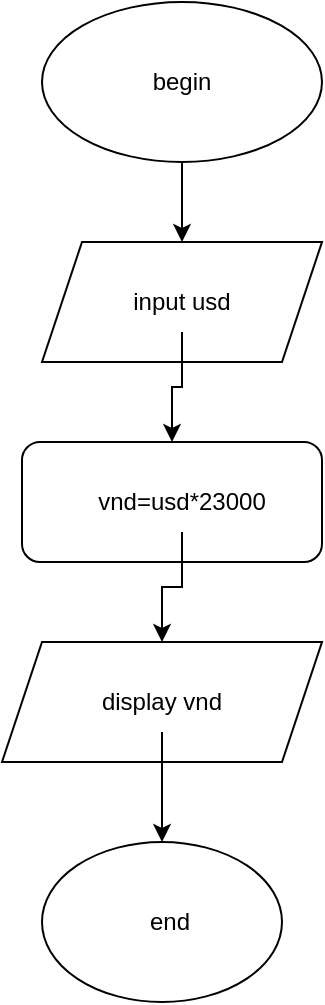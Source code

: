 <mxfile version="16.6.4" type="device"><diagram id="4PjhuiU0vwYXxV3MUG9E" name="Page-1"><mxGraphModel dx="992" dy="524" grid="1" gridSize="10" guides="1" tooltips="1" connect="1" arrows="1" fold="1" page="1" pageScale="1" pageWidth="827" pageHeight="1169" math="0" shadow="0"><root><mxCell id="0"/><mxCell id="1" parent="0"/><mxCell id="qfhkP_SIXldQ6WRKl1SO-12" style="edgeStyle=orthogonalEdgeStyle;rounded=0;orthogonalLoop=1;jettySize=auto;html=1;exitX=0.5;exitY=1;exitDx=0;exitDy=0;entryX=0.5;entryY=0;entryDx=0;entryDy=0;" edge="1" parent="1" source="qfhkP_SIXldQ6WRKl1SO-1" target="qfhkP_SIXldQ6WRKl1SO-2"><mxGeometry relative="1" as="geometry"/></mxCell><mxCell id="qfhkP_SIXldQ6WRKl1SO-1" value="" style="ellipse;whiteSpace=wrap;html=1;fillColor=default;" vertex="1" parent="1"><mxGeometry x="380" y="20" width="140" height="80" as="geometry"/></mxCell><mxCell id="qfhkP_SIXldQ6WRKl1SO-2" value="" style="shape=parallelogram;perimeter=parallelogramPerimeter;whiteSpace=wrap;html=1;fixedSize=1;fillColor=default;" vertex="1" parent="1"><mxGeometry x="380" y="140" width="140" height="60" as="geometry"/></mxCell><mxCell id="qfhkP_SIXldQ6WRKl1SO-3" value="begin" style="text;html=1;strokeColor=none;fillColor=none;align=center;verticalAlign=middle;whiteSpace=wrap;rounded=0;" vertex="1" parent="1"><mxGeometry x="420" y="45" width="60" height="30" as="geometry"/></mxCell><mxCell id="qfhkP_SIXldQ6WRKl1SO-13" style="edgeStyle=orthogonalEdgeStyle;rounded=0;orthogonalLoop=1;jettySize=auto;html=1;entryX=0.5;entryY=0;entryDx=0;entryDy=0;" edge="1" parent="1" source="qfhkP_SIXldQ6WRKl1SO-4" target="qfhkP_SIXldQ6WRKl1SO-5"><mxGeometry relative="1" as="geometry"/></mxCell><mxCell id="qfhkP_SIXldQ6WRKl1SO-4" value="input usd" style="text;html=1;strokeColor=none;fillColor=none;align=center;verticalAlign=middle;whiteSpace=wrap;rounded=0;" vertex="1" parent="1"><mxGeometry x="420" y="155" width="60" height="30" as="geometry"/></mxCell><mxCell id="qfhkP_SIXldQ6WRKl1SO-5" value="" style="rounded=1;whiteSpace=wrap;html=1;fillColor=default;" vertex="1" parent="1"><mxGeometry x="370" y="240" width="150" height="60" as="geometry"/></mxCell><mxCell id="qfhkP_SIXldQ6WRKl1SO-14" style="edgeStyle=orthogonalEdgeStyle;rounded=0;orthogonalLoop=1;jettySize=auto;html=1;" edge="1" parent="1" source="qfhkP_SIXldQ6WRKl1SO-6" target="qfhkP_SIXldQ6WRKl1SO-7"><mxGeometry relative="1" as="geometry"/></mxCell><mxCell id="qfhkP_SIXldQ6WRKl1SO-6" value="vnd=usd*23000" style="text;html=1;strokeColor=none;fillColor=none;align=center;verticalAlign=middle;whiteSpace=wrap;rounded=0;" vertex="1" parent="1"><mxGeometry x="420" y="255" width="60" height="30" as="geometry"/></mxCell><mxCell id="qfhkP_SIXldQ6WRKl1SO-7" value="" style="shape=parallelogram;perimeter=parallelogramPerimeter;whiteSpace=wrap;html=1;fixedSize=1;fillColor=default;" vertex="1" parent="1"><mxGeometry x="360" y="340" width="160" height="60" as="geometry"/></mxCell><mxCell id="qfhkP_SIXldQ6WRKl1SO-15" style="edgeStyle=orthogonalEdgeStyle;rounded=0;orthogonalLoop=1;jettySize=auto;html=1;" edge="1" parent="1" source="qfhkP_SIXldQ6WRKl1SO-8" target="qfhkP_SIXldQ6WRKl1SO-9"><mxGeometry relative="1" as="geometry"/></mxCell><mxCell id="qfhkP_SIXldQ6WRKl1SO-8" value="display vnd" style="text;html=1;strokeColor=none;fillColor=none;align=center;verticalAlign=middle;whiteSpace=wrap;rounded=0;" vertex="1" parent="1"><mxGeometry x="400" y="355" width="80" height="30" as="geometry"/></mxCell><mxCell id="qfhkP_SIXldQ6WRKl1SO-9" value="" style="ellipse;whiteSpace=wrap;html=1;fillColor=default;" vertex="1" parent="1"><mxGeometry x="380" y="440" width="120" height="80" as="geometry"/></mxCell><mxCell id="qfhkP_SIXldQ6WRKl1SO-10" value="end" style="text;html=1;strokeColor=none;fillColor=none;align=center;verticalAlign=middle;whiteSpace=wrap;rounded=0;" vertex="1" parent="1"><mxGeometry x="414" y="465" width="60" height="30" as="geometry"/></mxCell></root></mxGraphModel></diagram></mxfile>